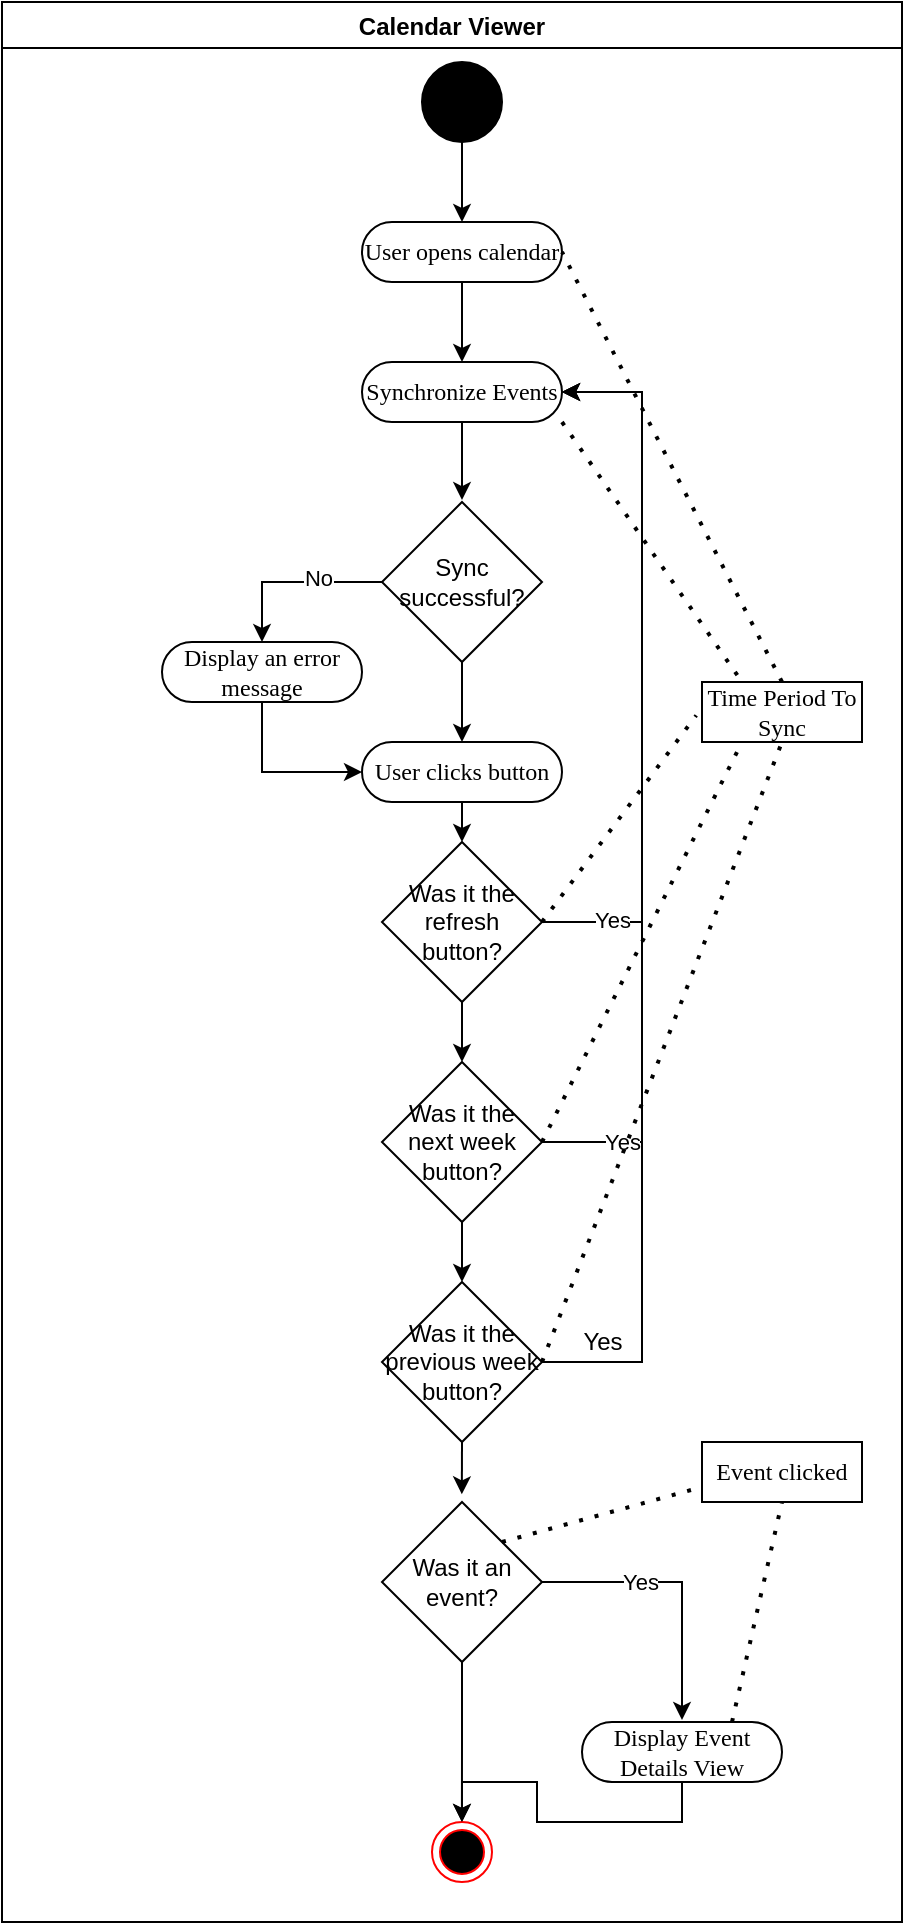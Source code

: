 <mxfile version="15.3.5" type="github">
  <diagram id="3OviOlaB_IsA5EM_G6WI" name="Page-1">
    <mxGraphModel dx="1017" dy="927" grid="1" gridSize="10" guides="1" tooltips="1" connect="1" arrows="1" fold="1" page="1" pageScale="1" pageWidth="850" pageHeight="1100" math="0" shadow="0">
      <root>
        <mxCell id="0" />
        <mxCell id="1" parent="0" />
        <mxCell id="8xo9oSfGQhORBLVSTEod-1" value="Calendar Viewer" style="swimlane;" vertex="1" parent="1">
          <mxGeometry x="170" y="70" width="450" height="960" as="geometry" />
        </mxCell>
        <mxCell id="8xo9oSfGQhORBLVSTEod-2" style="edgeStyle=orthogonalEdgeStyle;rounded=0;orthogonalLoop=1;jettySize=auto;html=1;exitX=0.5;exitY=1;exitDx=0;exitDy=0;entryX=0.5;entryY=0;entryDx=0;entryDy=0;endArrow=classic;endFill=1;" edge="1" parent="8xo9oSfGQhORBLVSTEod-1" source="8xo9oSfGQhORBLVSTEod-3" target="8xo9oSfGQhORBLVSTEod-4">
          <mxGeometry relative="1" as="geometry" />
        </mxCell>
        <mxCell id="8xo9oSfGQhORBLVSTEod-3" value="" style="ellipse;whiteSpace=wrap;html=1;rounded=0;shadow=0;comic=0;labelBackgroundColor=none;strokeWidth=1;fillColor=#000000;fontFamily=Verdana;fontSize=12;align=center;" vertex="1" parent="8xo9oSfGQhORBLVSTEod-1">
          <mxGeometry x="210" y="30" width="40" height="40" as="geometry" />
        </mxCell>
        <mxCell id="8xo9oSfGQhORBLVSTEod-33" style="edgeStyle=none;curved=1;rounded=0;orthogonalLoop=1;jettySize=auto;html=1;exitX=0.5;exitY=1;exitDx=0;exitDy=0;entryX=0.5;entryY=0;entryDx=0;entryDy=0;endArrow=classic;startSize=6;endSize=6;sourcePerimeterSpacing=1;targetPerimeterSpacing=1;endFill=1;" edge="1" parent="8xo9oSfGQhORBLVSTEod-1" source="8xo9oSfGQhORBLVSTEod-4" target="8xo9oSfGQhORBLVSTEod-32">
          <mxGeometry relative="1" as="geometry" />
        </mxCell>
        <mxCell id="8xo9oSfGQhORBLVSTEod-4" value="User opens calendar" style="rounded=1;whiteSpace=wrap;html=1;shadow=0;comic=0;labelBackgroundColor=none;strokeWidth=1;fontFamily=Verdana;fontSize=12;align=center;arcSize=50;" vertex="1" parent="8xo9oSfGQhORBLVSTEod-1">
          <mxGeometry x="180" y="110" width="100" height="30" as="geometry" />
        </mxCell>
        <mxCell id="8xo9oSfGQhORBLVSTEod-32" value="Synchronize Events" style="rounded=1;whiteSpace=wrap;html=1;shadow=0;comic=0;labelBackgroundColor=none;strokeWidth=1;fontFamily=Verdana;fontSize=12;align=center;arcSize=50;" vertex="1" parent="8xo9oSfGQhORBLVSTEod-1">
          <mxGeometry x="180" y="180" width="100" height="30" as="geometry" />
        </mxCell>
        <mxCell id="8xo9oSfGQhORBLVSTEod-37" style="edgeStyle=orthogonalEdgeStyle;rounded=0;orthogonalLoop=1;jettySize=auto;html=1;exitX=0;exitY=0.5;exitDx=0;exitDy=0;entryX=0.5;entryY=0;entryDx=0;entryDy=0;endArrow=classic;endFill=1;startSize=6;endSize=6;sourcePerimeterSpacing=1;targetPerimeterSpacing=1;" edge="1" parent="8xo9oSfGQhORBLVSTEod-1" source="8xo9oSfGQhORBLVSTEod-35" target="8xo9oSfGQhORBLVSTEod-36">
          <mxGeometry relative="1" as="geometry" />
        </mxCell>
        <mxCell id="8xo9oSfGQhORBLVSTEod-38" value="No" style="edgeLabel;html=1;align=center;verticalAlign=middle;resizable=0;points=[];" vertex="1" connectable="0" parent="8xo9oSfGQhORBLVSTEod-37">
          <mxGeometry x="-0.294" y="-2" relative="1" as="geometry">
            <mxPoint as="offset" />
          </mxGeometry>
        </mxCell>
        <mxCell id="8xo9oSfGQhORBLVSTEod-49" style="edgeStyle=orthogonalEdgeStyle;rounded=0;orthogonalLoop=1;jettySize=auto;html=1;exitX=0.5;exitY=1;exitDx=0;exitDy=0;entryX=0.5;entryY=0;entryDx=0;entryDy=0;endArrow=classic;endFill=1;startSize=6;endSize=6;sourcePerimeterSpacing=1;targetPerimeterSpacing=1;" edge="1" parent="8xo9oSfGQhORBLVSTEod-1" source="8xo9oSfGQhORBLVSTEod-35" target="8xo9oSfGQhORBLVSTEod-39">
          <mxGeometry relative="1" as="geometry" />
        </mxCell>
        <mxCell id="8xo9oSfGQhORBLVSTEod-35" value="Sync successful?" style="rhombus;whiteSpace=wrap;html=1;hachureGap=4;pointerEvents=0;" vertex="1" parent="8xo9oSfGQhORBLVSTEod-1">
          <mxGeometry x="190.002" y="250" width="80" height="80" as="geometry" />
        </mxCell>
        <mxCell id="8xo9oSfGQhORBLVSTEod-34" style="edgeStyle=none;curved=1;rounded=0;orthogonalLoop=1;jettySize=auto;html=1;exitX=0.5;exitY=1;exitDx=0;exitDy=0;endArrow=classic;endFill=1;startSize=6;endSize=6;sourcePerimeterSpacing=1;targetPerimeterSpacing=1;" edge="1" parent="8xo9oSfGQhORBLVSTEod-1" source="8xo9oSfGQhORBLVSTEod-32" target="8xo9oSfGQhORBLVSTEod-35">
          <mxGeometry relative="1" as="geometry">
            <mxPoint x="229.952" y="240" as="targetPoint" />
          </mxGeometry>
        </mxCell>
        <mxCell id="8xo9oSfGQhORBLVSTEod-48" style="edgeStyle=orthogonalEdgeStyle;rounded=0;orthogonalLoop=1;jettySize=auto;html=1;exitX=0.5;exitY=1;exitDx=0;exitDy=0;entryX=0;entryY=0.5;entryDx=0;entryDy=0;endArrow=classic;endFill=1;startSize=6;endSize=6;sourcePerimeterSpacing=1;targetPerimeterSpacing=1;" edge="1" parent="8xo9oSfGQhORBLVSTEod-1" source="8xo9oSfGQhORBLVSTEod-36" target="8xo9oSfGQhORBLVSTEod-39">
          <mxGeometry relative="1" as="geometry" />
        </mxCell>
        <mxCell id="8xo9oSfGQhORBLVSTEod-36" value="Display an error message" style="rounded=1;whiteSpace=wrap;html=1;shadow=0;comic=0;labelBackgroundColor=none;strokeWidth=1;fontFamily=Verdana;fontSize=12;align=center;arcSize=50;" vertex="1" parent="8xo9oSfGQhORBLVSTEod-1">
          <mxGeometry x="80" y="320" width="100" height="30" as="geometry" />
        </mxCell>
        <mxCell id="8xo9oSfGQhORBLVSTEod-50" style="edgeStyle=orthogonalEdgeStyle;rounded=0;orthogonalLoop=1;jettySize=auto;html=1;exitX=0.5;exitY=1;exitDx=0;exitDy=0;entryX=0.5;entryY=0;entryDx=0;entryDy=0;endArrow=classic;endFill=1;startSize=6;endSize=6;sourcePerimeterSpacing=1;targetPerimeterSpacing=1;" edge="1" parent="8xo9oSfGQhORBLVSTEod-1" source="8xo9oSfGQhORBLVSTEod-39" target="8xo9oSfGQhORBLVSTEod-41">
          <mxGeometry relative="1" as="geometry" />
        </mxCell>
        <mxCell id="8xo9oSfGQhORBLVSTEod-39" value="User clicks button" style="rounded=1;whiteSpace=wrap;html=1;shadow=0;comic=0;labelBackgroundColor=none;strokeWidth=1;fontFamily=Verdana;fontSize=12;align=center;arcSize=50;" vertex="1" parent="8xo9oSfGQhORBLVSTEod-1">
          <mxGeometry x="180" y="370" width="100" height="30" as="geometry" />
        </mxCell>
        <mxCell id="8xo9oSfGQhORBLVSTEod-42" style="edgeStyle=orthogonalEdgeStyle;rounded=0;orthogonalLoop=1;jettySize=auto;html=1;exitX=1;exitY=0.5;exitDx=0;exitDy=0;entryX=1;entryY=0.5;entryDx=0;entryDy=0;endArrow=classic;endFill=1;startSize=6;endSize=6;sourcePerimeterSpacing=1;targetPerimeterSpacing=1;" edge="1" parent="8xo9oSfGQhORBLVSTEod-1" source="8xo9oSfGQhORBLVSTEod-41" target="8xo9oSfGQhORBLVSTEod-32">
          <mxGeometry relative="1" as="geometry">
            <Array as="points">
              <mxPoint x="320" y="460" />
              <mxPoint x="320" y="195" />
            </Array>
          </mxGeometry>
        </mxCell>
        <mxCell id="8xo9oSfGQhORBLVSTEod-43" value="Yes" style="edgeLabel;html=1;align=center;verticalAlign=middle;resizable=0;points=[];" vertex="1" connectable="0" parent="8xo9oSfGQhORBLVSTEod-42">
          <mxGeometry x="-0.804" y="1" relative="1" as="geometry">
            <mxPoint as="offset" />
          </mxGeometry>
        </mxCell>
        <mxCell id="8xo9oSfGQhORBLVSTEod-51" style="edgeStyle=orthogonalEdgeStyle;rounded=0;orthogonalLoop=1;jettySize=auto;html=1;exitX=0.5;exitY=1;exitDx=0;exitDy=0;entryX=0.5;entryY=0;entryDx=0;entryDy=0;endArrow=classic;endFill=1;startSize=6;endSize=6;sourcePerimeterSpacing=1;targetPerimeterSpacing=1;" edge="1" parent="8xo9oSfGQhORBLVSTEod-1" source="8xo9oSfGQhORBLVSTEod-41" target="8xo9oSfGQhORBLVSTEod-44">
          <mxGeometry relative="1" as="geometry" />
        </mxCell>
        <mxCell id="8xo9oSfGQhORBLVSTEod-41" value="Was it the refresh button?" style="rhombus;whiteSpace=wrap;html=1;hachureGap=4;pointerEvents=0;" vertex="1" parent="8xo9oSfGQhORBLVSTEod-1">
          <mxGeometry x="190.002" y="420" width="80" height="80" as="geometry" />
        </mxCell>
        <mxCell id="8xo9oSfGQhORBLVSTEod-46" style="edgeStyle=orthogonalEdgeStyle;rounded=0;orthogonalLoop=1;jettySize=auto;html=1;exitX=1;exitY=0.5;exitDx=0;exitDy=0;entryX=1;entryY=0.5;entryDx=0;entryDy=0;endArrow=classic;endFill=1;startSize=6;endSize=6;sourcePerimeterSpacing=1;targetPerimeterSpacing=1;" edge="1" parent="8xo9oSfGQhORBLVSTEod-1" source="8xo9oSfGQhORBLVSTEod-44" target="8xo9oSfGQhORBLVSTEod-32">
          <mxGeometry relative="1" as="geometry">
            <Array as="points">
              <mxPoint x="320" y="570" />
              <mxPoint x="320" y="195" />
            </Array>
          </mxGeometry>
        </mxCell>
        <mxCell id="8xo9oSfGQhORBLVSTEod-55" value="Yes" style="edgeLabel;html=1;align=center;verticalAlign=middle;resizable=0;points=[];" vertex="1" connectable="0" parent="8xo9oSfGQhORBLVSTEod-46">
          <mxGeometry x="-0.812" y="2" relative="1" as="geometry">
            <mxPoint x="-4" y="2" as="offset" />
          </mxGeometry>
        </mxCell>
        <mxCell id="8xo9oSfGQhORBLVSTEod-52" style="edgeStyle=orthogonalEdgeStyle;rounded=0;orthogonalLoop=1;jettySize=auto;html=1;exitX=0.5;exitY=1;exitDx=0;exitDy=0;entryX=0.5;entryY=0;entryDx=0;entryDy=0;endArrow=classic;endFill=1;startSize=6;endSize=6;sourcePerimeterSpacing=1;targetPerimeterSpacing=1;" edge="1" parent="8xo9oSfGQhORBLVSTEod-1" source="8xo9oSfGQhORBLVSTEod-44" target="8xo9oSfGQhORBLVSTEod-45">
          <mxGeometry relative="1" as="geometry" />
        </mxCell>
        <mxCell id="8xo9oSfGQhORBLVSTEod-44" value="Was it the next week button?" style="rhombus;whiteSpace=wrap;html=1;hachureGap=4;pointerEvents=0;" vertex="1" parent="8xo9oSfGQhORBLVSTEod-1">
          <mxGeometry x="190.002" y="530" width="80" height="80" as="geometry" />
        </mxCell>
        <mxCell id="8xo9oSfGQhORBLVSTEod-58" style="edgeStyle=orthogonalEdgeStyle;rounded=0;orthogonalLoop=1;jettySize=auto;html=1;exitX=1;exitY=0.5;exitDx=0;exitDy=0;entryX=1;entryY=0.5;entryDx=0;entryDy=0;endArrow=classic;endFill=1;startSize=6;endSize=6;sourcePerimeterSpacing=1;targetPerimeterSpacing=1;" edge="1" parent="8xo9oSfGQhORBLVSTEod-1" source="8xo9oSfGQhORBLVSTEod-45" target="8xo9oSfGQhORBLVSTEod-32">
          <mxGeometry relative="1" as="geometry">
            <Array as="points">
              <mxPoint x="320" y="680" />
              <mxPoint x="320" y="195" />
            </Array>
          </mxGeometry>
        </mxCell>
        <mxCell id="8xo9oSfGQhORBLVSTEod-72" style="edgeStyle=orthogonalEdgeStyle;rounded=0;orthogonalLoop=1;jettySize=auto;html=1;exitX=0.5;exitY=1;exitDx=0;exitDy=0;entryX=0.499;entryY=-0.048;entryDx=0;entryDy=0;entryPerimeter=0;endArrow=classic;endFill=1;startSize=6;endSize=6;sourcePerimeterSpacing=1;targetPerimeterSpacing=1;" edge="1" parent="8xo9oSfGQhORBLVSTEod-1" source="8xo9oSfGQhORBLVSTEod-45" target="8xo9oSfGQhORBLVSTEod-54">
          <mxGeometry relative="1" as="geometry" />
        </mxCell>
        <mxCell id="8xo9oSfGQhORBLVSTEod-45" value="Was it the previous week button?" style="rhombus;whiteSpace=wrap;html=1;hachureGap=4;pointerEvents=0;" vertex="1" parent="8xo9oSfGQhORBLVSTEod-1">
          <mxGeometry x="190.002" y="640" width="80" height="80" as="geometry" />
        </mxCell>
        <mxCell id="8xo9oSfGQhORBLVSTEod-47" value="Time Period To Sync" style="rounded=0;whiteSpace=wrap;html=1;shadow=0;comic=0;labelBackgroundColor=none;strokeWidth=1;fontFamily=Verdana;fontSize=12;align=center;arcSize=50;" vertex="1" parent="8xo9oSfGQhORBLVSTEod-1">
          <mxGeometry x="350" y="340" width="80" height="30" as="geometry" />
        </mxCell>
        <mxCell id="8xo9oSfGQhORBLVSTEod-76" style="edgeStyle=orthogonalEdgeStyle;rounded=0;orthogonalLoop=1;jettySize=auto;html=1;exitX=0.5;exitY=1;exitDx=0;exitDy=0;entryX=0.5;entryY=0;entryDx=0;entryDy=0;endArrow=classic;endFill=1;startSize=6;endSize=6;sourcePerimeterSpacing=1;targetPerimeterSpacing=1;" edge="1" parent="8xo9oSfGQhORBLVSTEod-1" source="8xo9oSfGQhORBLVSTEod-53" target="8xo9oSfGQhORBLVSTEod-75">
          <mxGeometry relative="1" as="geometry" />
        </mxCell>
        <mxCell id="8xo9oSfGQhORBLVSTEod-53" value="Display Event Details View" style="rounded=1;whiteSpace=wrap;html=1;shadow=0;comic=0;labelBackgroundColor=none;strokeWidth=1;fontFamily=Verdana;fontSize=12;align=center;arcSize=50;" vertex="1" parent="8xo9oSfGQhORBLVSTEod-1">
          <mxGeometry x="290" y="860" width="100" height="30" as="geometry" />
        </mxCell>
        <mxCell id="8xo9oSfGQhORBLVSTEod-66" style="edgeStyle=orthogonalEdgeStyle;rounded=0;orthogonalLoop=1;jettySize=auto;html=1;exitX=1;exitY=0.5;exitDx=0;exitDy=0;endArrow=classic;endFill=1;startSize=6;endSize=6;sourcePerimeterSpacing=1;targetPerimeterSpacing=1;" edge="1" parent="8xo9oSfGQhORBLVSTEod-1" source="8xo9oSfGQhORBLVSTEod-54" target="8xo9oSfGQhORBLVSTEod-53">
          <mxGeometry relative="1" as="geometry" />
        </mxCell>
        <mxCell id="8xo9oSfGQhORBLVSTEod-67" value="Yes" style="edgeLabel;html=1;align=center;verticalAlign=middle;resizable=0;points=[];" vertex="1" connectable="0" parent="8xo9oSfGQhORBLVSTEod-66">
          <mxGeometry x="-0.295" relative="1" as="geometry">
            <mxPoint as="offset" />
          </mxGeometry>
        </mxCell>
        <mxCell id="8xo9oSfGQhORBLVSTEod-54" value="Was it an event?" style="rhombus;whiteSpace=wrap;html=1;hachureGap=4;pointerEvents=0;" vertex="1" parent="8xo9oSfGQhORBLVSTEod-1">
          <mxGeometry x="190.002" y="750" width="80" height="80" as="geometry" />
        </mxCell>
        <mxCell id="8xo9oSfGQhORBLVSTEod-59" value="" style="endArrow=none;dashed=1;html=1;dashPattern=1 3;strokeWidth=2;startSize=6;endSize=6;sourcePerimeterSpacing=1;targetPerimeterSpacing=1;entryX=-0.036;entryY=0.556;entryDx=0;entryDy=0;entryPerimeter=0;exitX=1;exitY=0.5;exitDx=0;exitDy=0;" edge="1" parent="8xo9oSfGQhORBLVSTEod-1" source="8xo9oSfGQhORBLVSTEod-41" target="8xo9oSfGQhORBLVSTEod-47">
          <mxGeometry width="50" height="50" relative="1" as="geometry">
            <mxPoint x="280" y="380" as="sourcePoint" />
            <mxPoint x="330" y="330" as="targetPoint" />
          </mxGeometry>
        </mxCell>
        <mxCell id="8xo9oSfGQhORBLVSTEod-61" value="" style="endArrow=none;dashed=1;html=1;dashPattern=1 3;strokeWidth=2;startSize=6;endSize=6;sourcePerimeterSpacing=1;targetPerimeterSpacing=1;entryX=0.25;entryY=1;entryDx=0;entryDy=0;exitX=1;exitY=0.5;exitDx=0;exitDy=0;" edge="1" parent="8xo9oSfGQhORBLVSTEod-1" source="8xo9oSfGQhORBLVSTEod-44" target="8xo9oSfGQhORBLVSTEod-47">
          <mxGeometry width="50" height="50" relative="1" as="geometry">
            <mxPoint x="280.002" y="470" as="sourcePoint" />
            <mxPoint x="357.12" y="366.68" as="targetPoint" />
          </mxGeometry>
        </mxCell>
        <mxCell id="8xo9oSfGQhORBLVSTEod-62" value="" style="endArrow=none;dashed=1;html=1;dashPattern=1 3;strokeWidth=2;startSize=6;endSize=6;sourcePerimeterSpacing=1;targetPerimeterSpacing=1;entryX=0.5;entryY=1;entryDx=0;entryDy=0;exitX=1;exitY=0.5;exitDx=0;exitDy=0;" edge="1" parent="8xo9oSfGQhORBLVSTEod-1" source="8xo9oSfGQhORBLVSTEod-45" target="8xo9oSfGQhORBLVSTEod-47">
          <mxGeometry width="50" height="50" relative="1" as="geometry">
            <mxPoint x="290.002" y="480" as="sourcePoint" />
            <mxPoint x="367.12" y="376.68" as="targetPoint" />
          </mxGeometry>
        </mxCell>
        <mxCell id="8xo9oSfGQhORBLVSTEod-64" value="" style="endArrow=none;dashed=1;html=1;dashPattern=1 3;strokeWidth=2;startSize=6;endSize=6;sourcePerimeterSpacing=1;targetPerimeterSpacing=1;entryX=0.25;entryY=0;entryDx=0;entryDy=0;exitX=1;exitY=1;exitDx=0;exitDy=0;" edge="1" parent="8xo9oSfGQhORBLVSTEod-1" source="8xo9oSfGQhORBLVSTEod-32" target="8xo9oSfGQhORBLVSTEod-47">
          <mxGeometry width="50" height="50" relative="1" as="geometry">
            <mxPoint x="300.002" y="490" as="sourcePoint" />
            <mxPoint x="377.12" y="386.68" as="targetPoint" />
          </mxGeometry>
        </mxCell>
        <mxCell id="8xo9oSfGQhORBLVSTEod-65" value="" style="endArrow=none;dashed=1;html=1;dashPattern=1 3;strokeWidth=2;startSize=6;endSize=6;sourcePerimeterSpacing=1;targetPerimeterSpacing=1;entryX=1;entryY=0.5;entryDx=0;entryDy=0;exitX=0.5;exitY=0;exitDx=0;exitDy=0;" edge="1" parent="8xo9oSfGQhORBLVSTEod-1" source="8xo9oSfGQhORBLVSTEod-47" target="8xo9oSfGQhORBLVSTEod-4">
          <mxGeometry width="50" height="50" relative="1" as="geometry">
            <mxPoint x="372.882" y="320" as="sourcePoint" />
            <mxPoint x="450.0" y="216.68" as="targetPoint" />
          </mxGeometry>
        </mxCell>
        <mxCell id="8xo9oSfGQhORBLVSTEod-69" value="Event clicked" style="rounded=0;whiteSpace=wrap;html=1;shadow=0;comic=0;labelBackgroundColor=none;strokeWidth=1;fontFamily=Verdana;fontSize=12;align=center;arcSize=50;" vertex="1" parent="8xo9oSfGQhORBLVSTEod-1">
          <mxGeometry x="350" y="720" width="80" height="30" as="geometry" />
        </mxCell>
        <mxCell id="8xo9oSfGQhORBLVSTEod-70" value="" style="endArrow=none;dashed=1;html=1;dashPattern=1 3;strokeWidth=2;startSize=6;endSize=6;sourcePerimeterSpacing=1;targetPerimeterSpacing=1;entryX=0;entryY=0.75;entryDx=0;entryDy=0;exitX=1;exitY=0;exitDx=0;exitDy=0;" edge="1" parent="8xo9oSfGQhORBLVSTEod-1" source="8xo9oSfGQhORBLVSTEod-54" target="8xo9oSfGQhORBLVSTEod-69">
          <mxGeometry width="50" height="50" relative="1" as="geometry">
            <mxPoint x="280.002" y="690" as="sourcePoint" />
            <mxPoint x="400" y="380" as="targetPoint" />
          </mxGeometry>
        </mxCell>
        <mxCell id="8xo9oSfGQhORBLVSTEod-71" value="" style="endArrow=none;dashed=1;html=1;dashPattern=1 3;strokeWidth=2;startSize=6;endSize=6;sourcePerimeterSpacing=1;targetPerimeterSpacing=1;entryX=0.5;entryY=1;entryDx=0;entryDy=0;exitX=0.75;exitY=0;exitDx=0;exitDy=0;" edge="1" parent="8xo9oSfGQhORBLVSTEod-1" source="8xo9oSfGQhORBLVSTEod-53" target="8xo9oSfGQhORBLVSTEod-69">
          <mxGeometry width="50" height="50" relative="1" as="geometry">
            <mxPoint x="260.002" y="780" as="sourcePoint" />
            <mxPoint x="360" y="752.5" as="targetPoint" />
          </mxGeometry>
        </mxCell>
        <mxCell id="8xo9oSfGQhORBLVSTEod-75" value="" style="ellipse;html=1;shape=endState;fillColor=#000000;strokeColor=#ff0000;" vertex="1" parent="8xo9oSfGQhORBLVSTEod-1">
          <mxGeometry x="215" y="910" width="30" height="30" as="geometry" />
        </mxCell>
        <mxCell id="8xo9oSfGQhORBLVSTEod-56" value="Yes" style="text;html=1;align=center;verticalAlign=middle;resizable=0;points=[];autosize=1;strokeColor=none;fillColor=none;" vertex="1" parent="1">
          <mxGeometry x="450" y="730" width="40" height="20" as="geometry" />
        </mxCell>
        <mxCell id="8xo9oSfGQhORBLVSTEod-77" style="edgeStyle=orthogonalEdgeStyle;rounded=0;orthogonalLoop=1;jettySize=auto;html=1;exitX=0.5;exitY=1;exitDx=0;exitDy=0;endArrow=classic;endFill=1;startSize=6;endSize=6;sourcePerimeterSpacing=1;targetPerimeterSpacing=1;" edge="1" parent="1" source="8xo9oSfGQhORBLVSTEod-54">
          <mxGeometry relative="1" as="geometry">
            <mxPoint x="399.952" y="980" as="targetPoint" />
          </mxGeometry>
        </mxCell>
      </root>
    </mxGraphModel>
  </diagram>
</mxfile>
